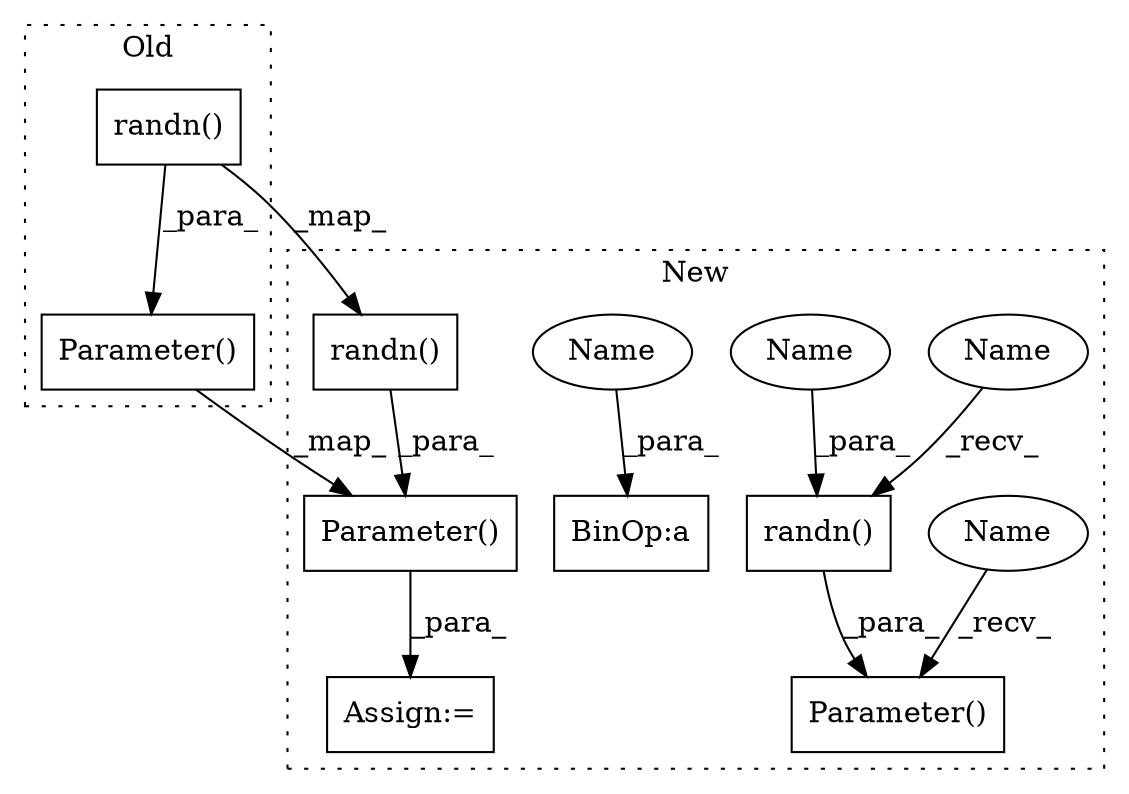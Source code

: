 digraph G {
subgraph cluster0 {
1 [label="randn()" a="75" s="6055,6090" l="12,1" shape="box"];
3 [label="Parameter()" a="75" s="6042,6091" l="13,1" shape="box"];
label = "Old";
style="dotted";
}
subgraph cluster1 {
2 [label="randn()" a="75" s="6233,6267" l="12,1" shape="box"];
4 [label="Parameter()" a="75" s="6220,6268" l="13,1" shape="box"];
5 [label="Assign:=" a="68" s="6217" l="3" shape="box"];
6 [label="randn()" a="75" s="6313,6352" l="12,1" shape="box"];
7 [label="Parameter()" a="75" s="6300,6353" l="13,1" shape="box"];
8 [label="BinOp:a" a="82" s="6422" l="3" shape="box"];
9 [label="Name" a="87" s="6313" l="5" shape="ellipse"];
10 [label="Name" a="87" s="6300" l="2" shape="ellipse"];
11 [label="Name" a="87" s="6328" l="5" shape="ellipse"];
12 [label="Name" a="87" s="6419" l="3" shape="ellipse"];
label = "New";
style="dotted";
}
1 -> 3 [label="_para_"];
1 -> 2 [label="_map_"];
2 -> 4 [label="_para_"];
3 -> 4 [label="_map_"];
4 -> 5 [label="_para_"];
6 -> 7 [label="_para_"];
9 -> 6 [label="_recv_"];
10 -> 7 [label="_recv_"];
11 -> 6 [label="_para_"];
12 -> 8 [label="_para_"];
}